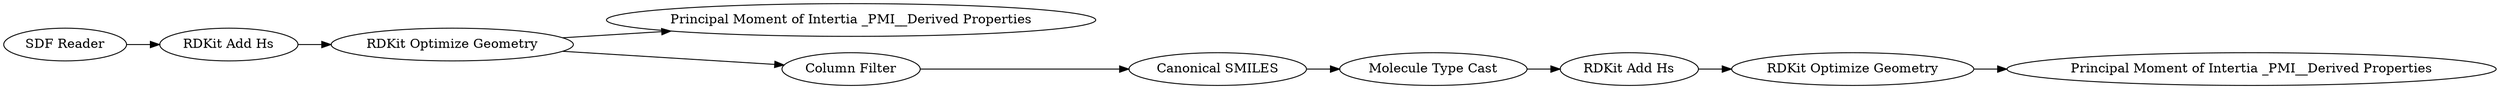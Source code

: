 digraph {
	42 -> 35
	38 -> 39
	34 -> 33
	34 -> 40
	40 -> 36
	39 -> 41
	35 -> 34
	36 -> 37
	37 -> 38
	35 [label="RDKit Add Hs"]
	34 [label="RDKit Optimize Geometry"]
	42 [label="SDF Reader"]
	41 [label="Principal Moment of Intertia _PMI__Derived Properties"]
	36 [label="Canonical SMILES"]
	40 [label="Column Filter"]
	39 [label="RDKit Optimize Geometry"]
	33 [label="Principal Moment of Intertia _PMI__Derived Properties"]
	38 [label="RDKit Add Hs"]
	37 [label="Molecule Type Cast"]
	rankdir=LR
}
